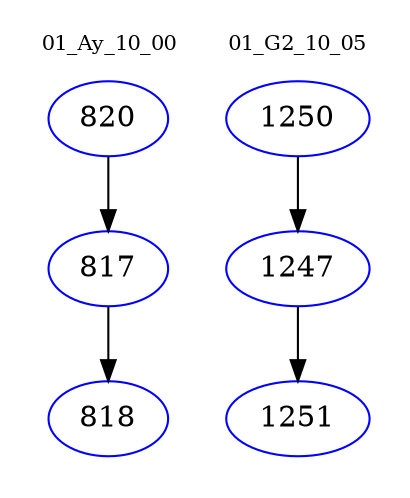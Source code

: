 digraph{
subgraph cluster_0 {
color = white
label = "01_Ay_10_00";
fontsize=10;
T0_820 [label="820", color="blue"]
T0_820 -> T0_817 [color="black"]
T0_817 [label="817", color="blue"]
T0_817 -> T0_818 [color="black"]
T0_818 [label="818", color="blue"]
}
subgraph cluster_1 {
color = white
label = "01_G2_10_05";
fontsize=10;
T1_1250 [label="1250", color="blue"]
T1_1250 -> T1_1247 [color="black"]
T1_1247 [label="1247", color="blue"]
T1_1247 -> T1_1251 [color="black"]
T1_1251 [label="1251", color="blue"]
}
}
